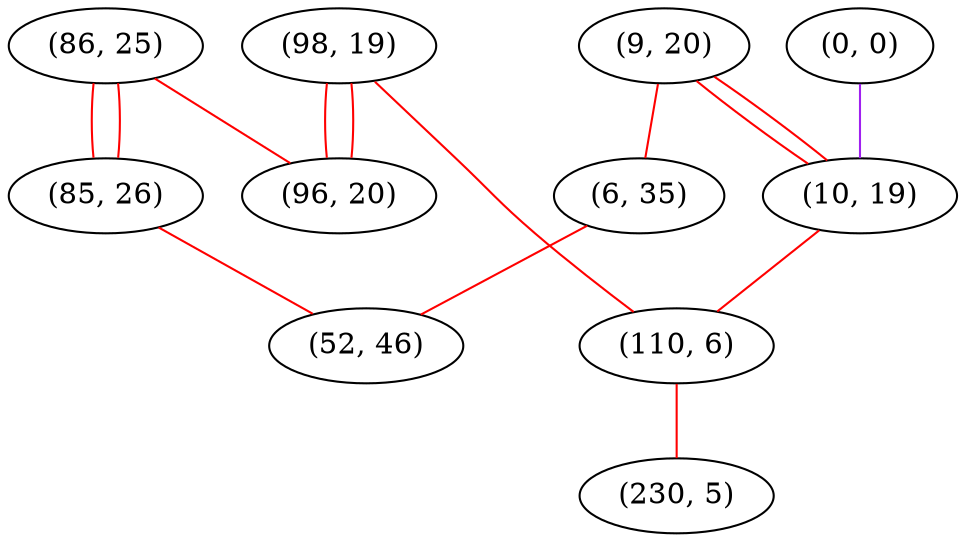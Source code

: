 graph "" {
"(86, 25)";
"(0, 0)";
"(98, 19)";
"(9, 20)";
"(96, 20)";
"(10, 19)";
"(110, 6)";
"(6, 35)";
"(85, 26)";
"(52, 46)";
"(230, 5)";
"(86, 25)" -- "(85, 26)"  [color=red, key=0, weight=1];
"(86, 25)" -- "(85, 26)"  [color=red, key=1, weight=1];
"(86, 25)" -- "(96, 20)"  [color=red, key=0, weight=1];
"(0, 0)" -- "(10, 19)"  [color=purple, key=0, weight=4];
"(98, 19)" -- "(96, 20)"  [color=red, key=0, weight=1];
"(98, 19)" -- "(96, 20)"  [color=red, key=1, weight=1];
"(98, 19)" -- "(110, 6)"  [color=red, key=0, weight=1];
"(9, 20)" -- "(6, 35)"  [color=red, key=0, weight=1];
"(9, 20)" -- "(10, 19)"  [color=red, key=0, weight=1];
"(9, 20)" -- "(10, 19)"  [color=red, key=1, weight=1];
"(10, 19)" -- "(110, 6)"  [color=red, key=0, weight=1];
"(110, 6)" -- "(230, 5)"  [color=red, key=0, weight=1];
"(6, 35)" -- "(52, 46)"  [color=red, key=0, weight=1];
"(85, 26)" -- "(52, 46)"  [color=red, key=0, weight=1];
}
